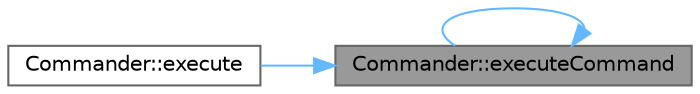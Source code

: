 digraph "Commander::executeCommand"
{
 // INTERACTIVE_SVG=YES
 // LATEX_PDF_SIZE
  bgcolor="transparent";
  edge [fontname=Helvetica,fontsize=10,labelfontname=Helvetica,labelfontsize=10];
  node [fontname=Helvetica,fontsize=10,shape=box,height=0.2,width=0.4];
  rankdir="RL";
  Node1 [label="Commander::executeCommand",height=0.2,width=0.4,color="gray40", fillcolor="grey60", style="filled", fontcolor="black",tooltip="Command execution."];
  Node1 -> Node2 [dir="back",color="steelblue1",style="solid"];
  Node2 [label="Commander::execute",height=0.2,width=0.4,color="grey40", fillcolor="white", style="filled",URL="$class_commander.html#aafe1ff979eae34461aaee3aaf8ee474c",tooltip="Default execution function."];
  Node1 -> Node1 [dir="back",color="steelblue1",style="solid"];
}
